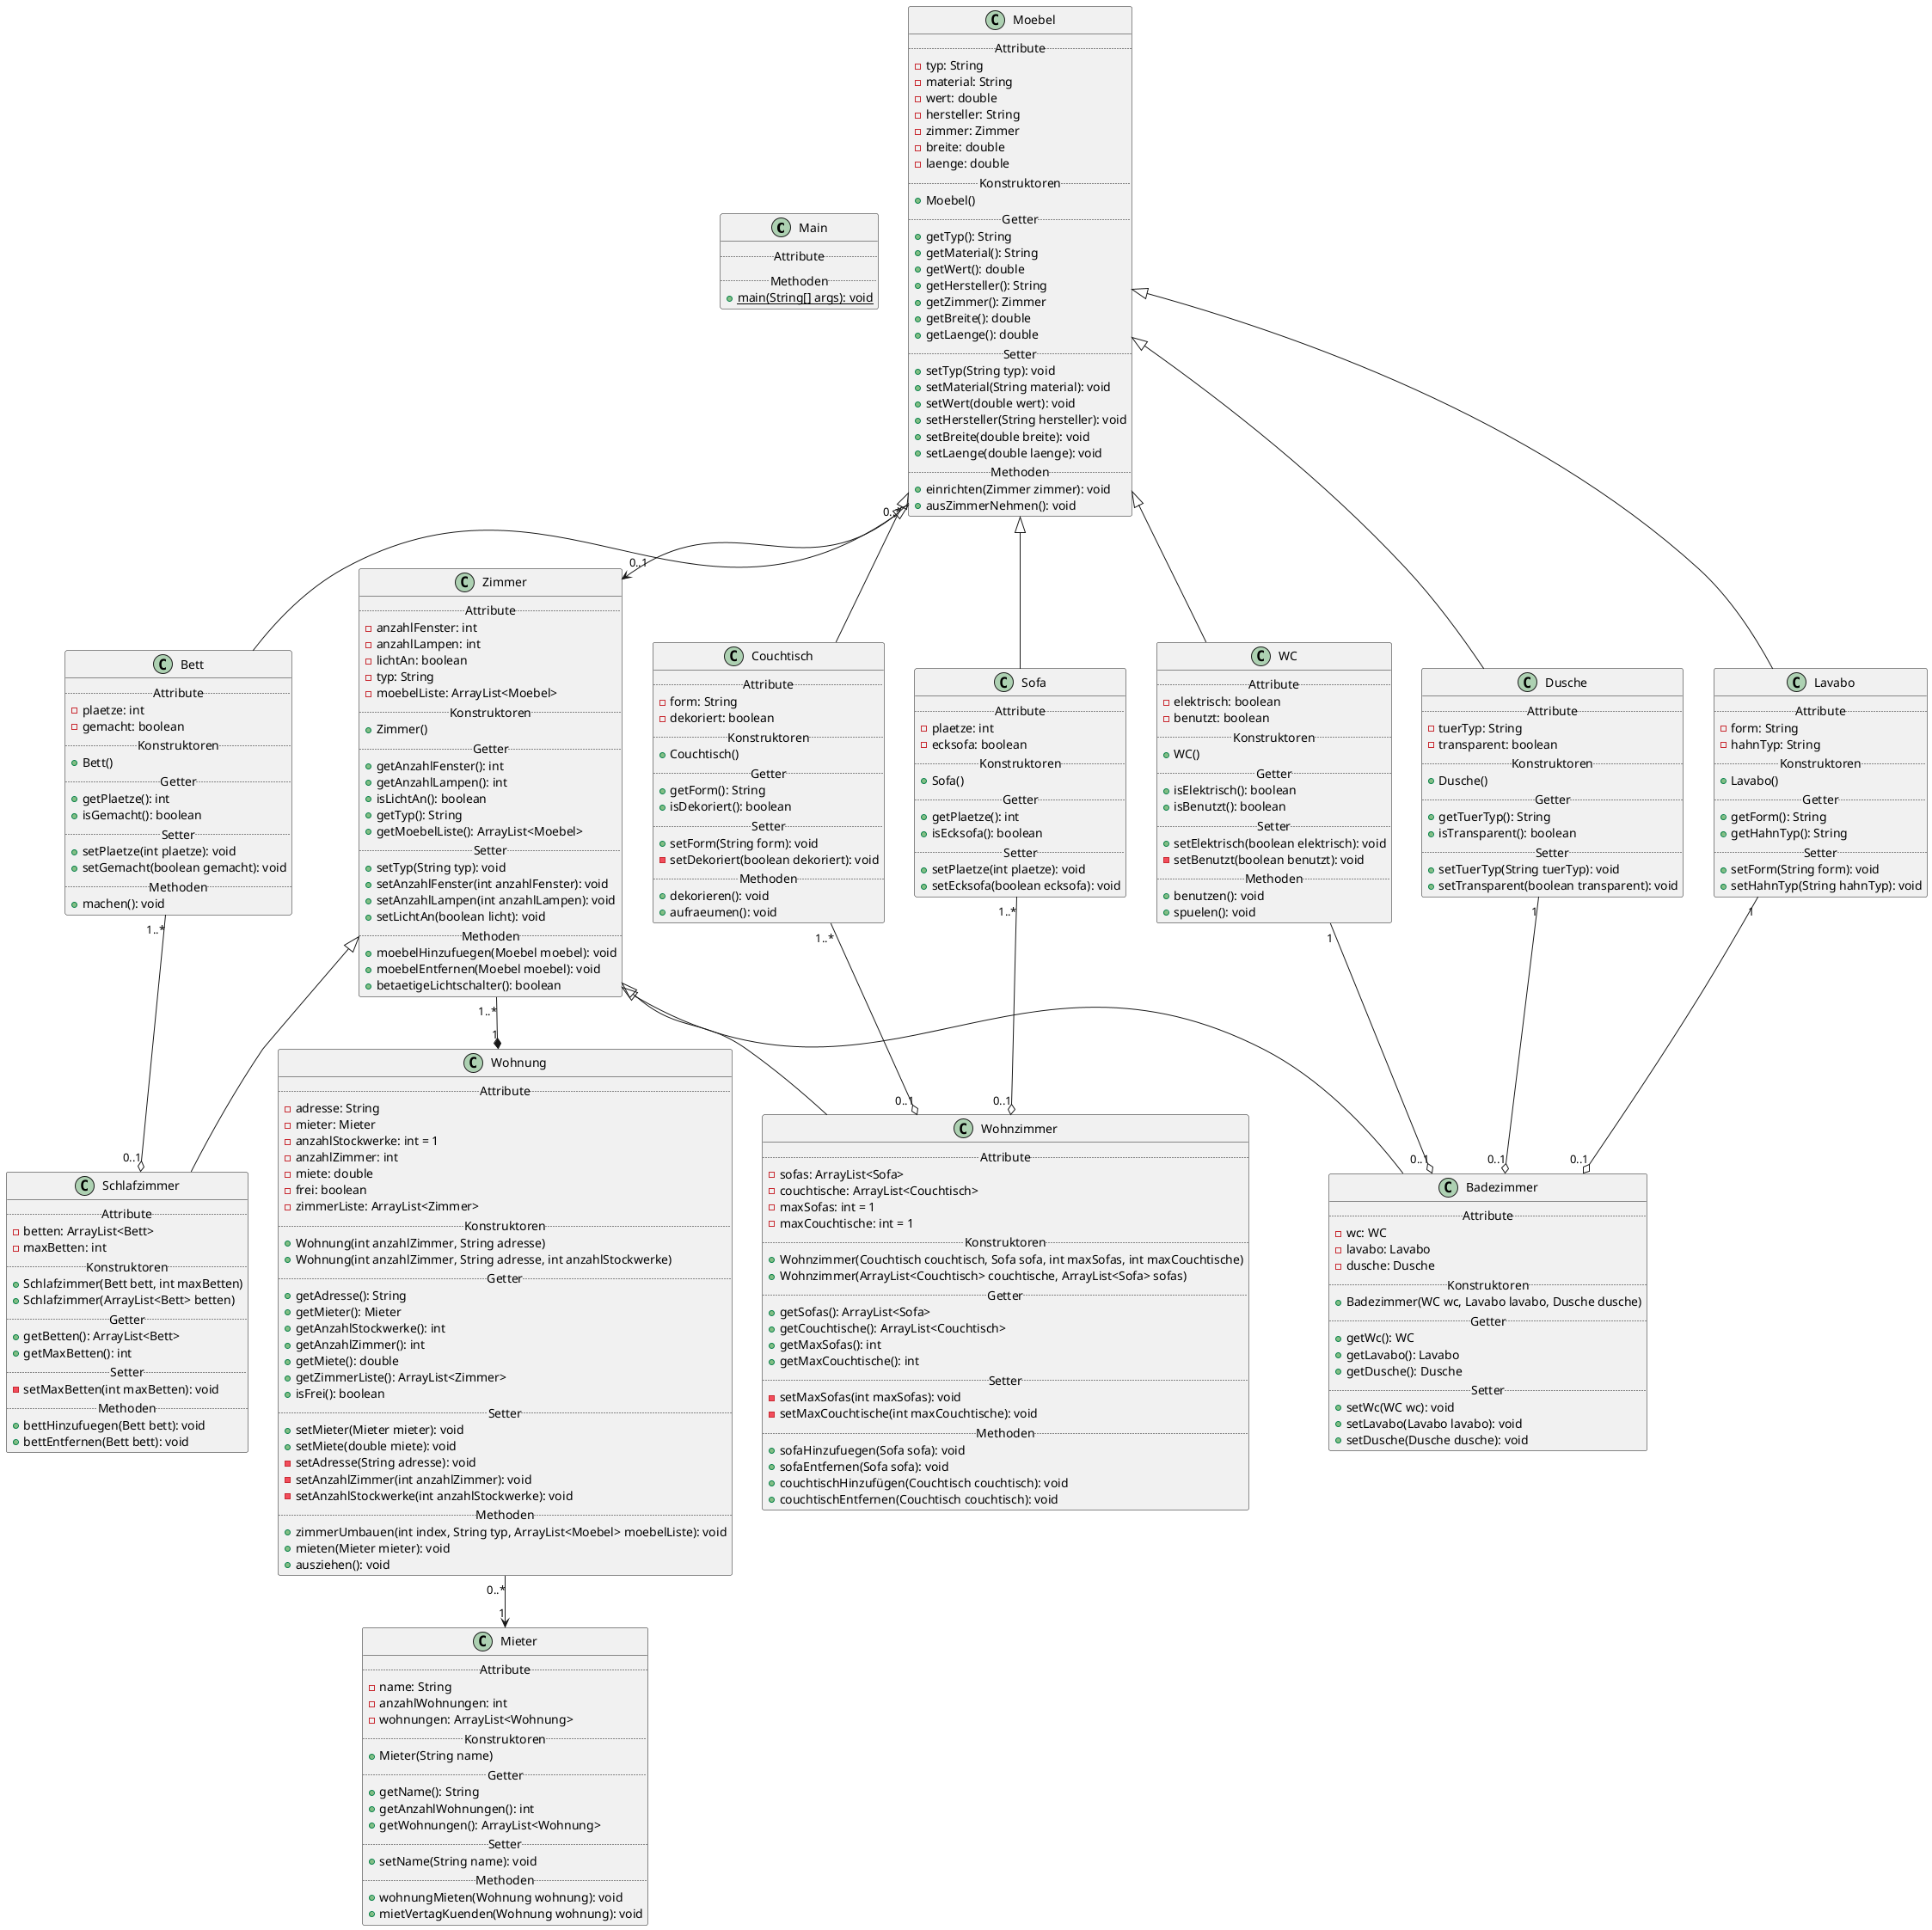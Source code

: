 # Klassendiagramm Beziehungen

```plantuml
title Beziehungen
@startuml

class Main {
    .. Attribute ..
    .. Methoden ..
    +{static} main(String[] args): void
}

class Mieter {
    .. Attribute ..
    -name: String
    -anzahlWohnungen: int
    -wohnungen: ArrayList<Wohnung>
    .. Konstruktoren ..
    +Mieter(String name)
    .. Getter ..
    +getName(): String
    +getAnzahlWohnungen(): int
    +getWohnungen(): ArrayList<Wohnung>
    .. Setter ..
    +setName(String name): void
    .. Methoden ..
    +wohnungMieten(Wohnung wohnung): void
    +mietVertagKuenden(Wohnung wohnung): void
}

class Zimmer {
    .. Attribute ..
    -anzahlFenster: int
    -anzahlLampen: int
    -lichtAn: boolean
    -typ: String
    -moebelListe: ArrayList<Moebel>
    .. Konstruktoren ..
    +Zimmer()
    .. Getter ..
    +getAnzahlFenster(): int
    +getAnzahlLampen(): int
    +isLichtAn(): boolean
    +getTyp(): String
    +getMoebelListe(): ArrayList<Moebel>
    .. Setter ..
    +setTyp(String typ): void
    +setAnzahlFenster(int anzahlFenster): void
    +setAnzahlLampen(int anzahlLampen): void
    +setLichtAn(boolean licht): void
    .. Methoden ..
    +moebelHinzufuegen(Moebel moebel): void
    +moebelEntfernen(Moebel moebel): void
    +betaetigeLichtschalter(): boolean
}

class Schlafzimmer {
    .. Attribute ..
    -betten: ArrayList<Bett>
    -maxBetten: int
    .. Konstruktoren ..
    +Schlafzimmer(Bett bett, int maxBetten)
    +Schlafzimmer(ArrayList<Bett> betten)
    .. Getter ..
    +getBetten(): ArrayList<Bett>
    +getMaxBetten(): int
    .. Setter ..
    -setMaxBetten(int maxBetten): void
    .. Methoden ..
    +bettHinzufuegen(Bett bett): void
    +bettEntfernen(Bett bett): void
}

class Wohnzimmer {
    .. Attribute ..
    -sofas: ArrayList<Sofa>
    -couchtische: ArrayList<Couchtisch>
    -maxSofas: int = 1
    -maxCouchtische: int = 1
    .. Konstruktoren ..
    +Wohnzimmer(Couchtisch couchtisch, Sofa sofa, int maxSofas, int maxCouchtische)
    +Wohnzimmer(ArrayList<Couchtisch> couchtische, ArrayList<Sofa> sofas)
    .. Getter ..
    +getSofas(): ArrayList<Sofa>
    +getCouchtische(): ArrayList<Couchtisch>
    +getMaxSofas(): int
    +getMaxCouchtische(): int
    .. Setter ..
    -setMaxSofas(int maxSofas): void
    -setMaxCouchtische(int maxCouchtische): void
    .. Methoden ..
    +sofaHinzufuegen(Sofa sofa): void
    +sofaEntfernen(Sofa sofa): void
    +couchtischHinzufügen(Couchtisch couchtisch): void
    +couchtischEntfernen(Couchtisch couchtisch): void
}

class Badezimmer {
    .. Attribute ..
    -wc: WC
    -lavabo: Lavabo
    -dusche: Dusche
    .. Konstruktoren ..
    +Badezimmer(WC wc, Lavabo lavabo, Dusche dusche)
    .. Getter ..
    +getWc(): WC
    +getLavabo(): Lavabo
    +getDusche(): Dusche
    .. Setter ..
    +setWc(WC wc): void
    +setLavabo(Lavabo lavabo): void
    +setDusche(Dusche dusche): void
}

class Wohnung {
    .. Attribute ..
    -adresse: String
    -mieter: Mieter
    -anzahlStockwerke: int = 1
    -anzahlZimmer: int
    -miete: double
    -frei: boolean
    -zimmerListe: ArrayList<Zimmer>
    .. Konstruktoren ..
    +Wohnung(int anzahlZimmer, String adresse)
    +Wohnung(int anzahlZimmer, String adresse, int anzahlStockwerke)
    .. Getter ..
    +getAdresse(): String
    +getMieter(): Mieter
    +getAnzahlStockwerke(): int
    +getAnzahlZimmer(): int
    +getMiete(): double
    +getZimmerListe(): ArrayList<Zimmer>
    +isFrei(): boolean
    .. Setter ..
    +setMieter(Mieter mieter): void
    +setMiete(double miete): void
    -setAdresse(String adresse): void
    -setAnzahlZimmer(int anzahlZimmer): void
    -setAnzahlStockwerke(int anzahlStockwerke): void
    .. Methoden ..
    +zimmerUmbauen(int index, String typ, ArrayList<Moebel> moebelListe): void
    +mieten(Mieter mieter): void
    +ausziehen(): void
}

class Moebel {
    .. Attribute ..
    -typ: String
    -material: String
    -wert: double
    -hersteller: String
    -zimmer: Zimmer
    -breite: double
    -laenge: double
    .. Konstruktoren ..
    +Moebel()
    .. Getter ..
    +getTyp(): String
    +getMaterial(): String
    +getWert(): double
    +getHersteller(): String
    +getZimmer(): Zimmer
    +getBreite(): double
    +getLaenge(): double
    .. Setter ..
    +setTyp(String typ): void
    +setMaterial(String material): void
    +setWert(double wert): void
    +setHersteller(String hersteller): void
    +setBreite(double breite): void
    +setLaenge(double laenge): void
    .. Methoden ..
    +einrichten(Zimmer zimmer): void
    +ausZimmerNehmen(): void
}

class Bett {
    .. Attribute ..
    -plaetze: int
    -gemacht: boolean
    .. Konstruktoren ..
    +Bett()
    .. Getter ..
    +getPlaetze(): int
    +isGemacht(): boolean
    .. Setter ..
    +setPlaetze(int plaetze): void
    +setGemacht(boolean gemacht): void
    .. Methoden ..
    +machen(): void
}

class Sofa {
    .. Attribute ..
    -plaetze: int
    -ecksofa: boolean
    .. Konstruktoren ..
    +Sofa()
    .. Getter ..
    +getPlaetze(): int
    +isEcksofa(): boolean
    .. Setter ..
    +setPlaetze(int plaetze): void
    +setEcksofa(boolean ecksofa): void
}

class Couchtisch {
    .. Attribute ..
    -form: String
    -dekoriert: boolean
    .. Konstruktoren ..
    +Couchtisch()
    .. Getter ..
    +getForm(): String
    +isDekoriert(): boolean
    .. Setter ..
    +setForm(String form): void
    -setDekoriert(boolean dekoriert): void
    .. Methoden ..
    +dekorieren(): void
    +aufraeumen(): void
}

class WC {
    .. Attribute ..
    -elektrisch: boolean
    -benutzt: boolean
    .. Konstruktoren ..
    +WC()
    .. Getter ..
    +isElektrisch(): boolean
    +isBenutzt(): boolean
    .. Setter ..
    +setElektrisch(boolean elektrisch): void
    -setBenutzt(boolean benutzt): void
    .. Methoden ..
    +benutzen(): void
    +spuelen(): void
}

class Dusche {
    .. Attribute ..
    -tuerTyp: String
    -transparent: boolean
    .. Konstruktoren ..
    +Dusche()
    .. Getter ..
    +getTuerTyp(): String
    +isTransparent(): boolean
    .. Setter ..
    +setTuerTyp(String tuerTyp): void
    +setTransparent(boolean transparent): void
}

class Lavabo {
    .. Attribute ..
    -form: String
    -hahnTyp: String
    .. Konstruktoren ..
    +Lavabo()
    .. Getter ..
    +getForm(): String
    +getHahnTyp(): String
    .. Setter ..
    +setForm(String form): void
    +setHahnTyp(String hahnTyp): void
}

Zimmer "1..*" --* "1" Wohnung
Wohnung "0..*" --> "1" Mieter
Moebel "0..*" --> "0..1" Zimmer

Bett "1..*" --o "0..1" Schlafzimmer
Sofa "1..*" --o "0..1" Wohnzimmer
Couchtisch "1..*" --o "0..1" Wohnzimmer
WC "1" --o "0..1" Badezimmer
Dusche "1" --o "0..1" Badezimmer
Lavabo "1" --o "0..1" Badezimmer

Zimmer <|-- Schlafzimmer
Zimmer <|-- Wohnzimmer
Zimmer <|-- Badezimmer

Moebel <|-- Bett
Moebel <|-- Sofa
Moebel <|-- Couchtisch
Moebel <|-- WC
Moebel <|-- Dusche
Moebel <|-- Lavabo


@enduml
```